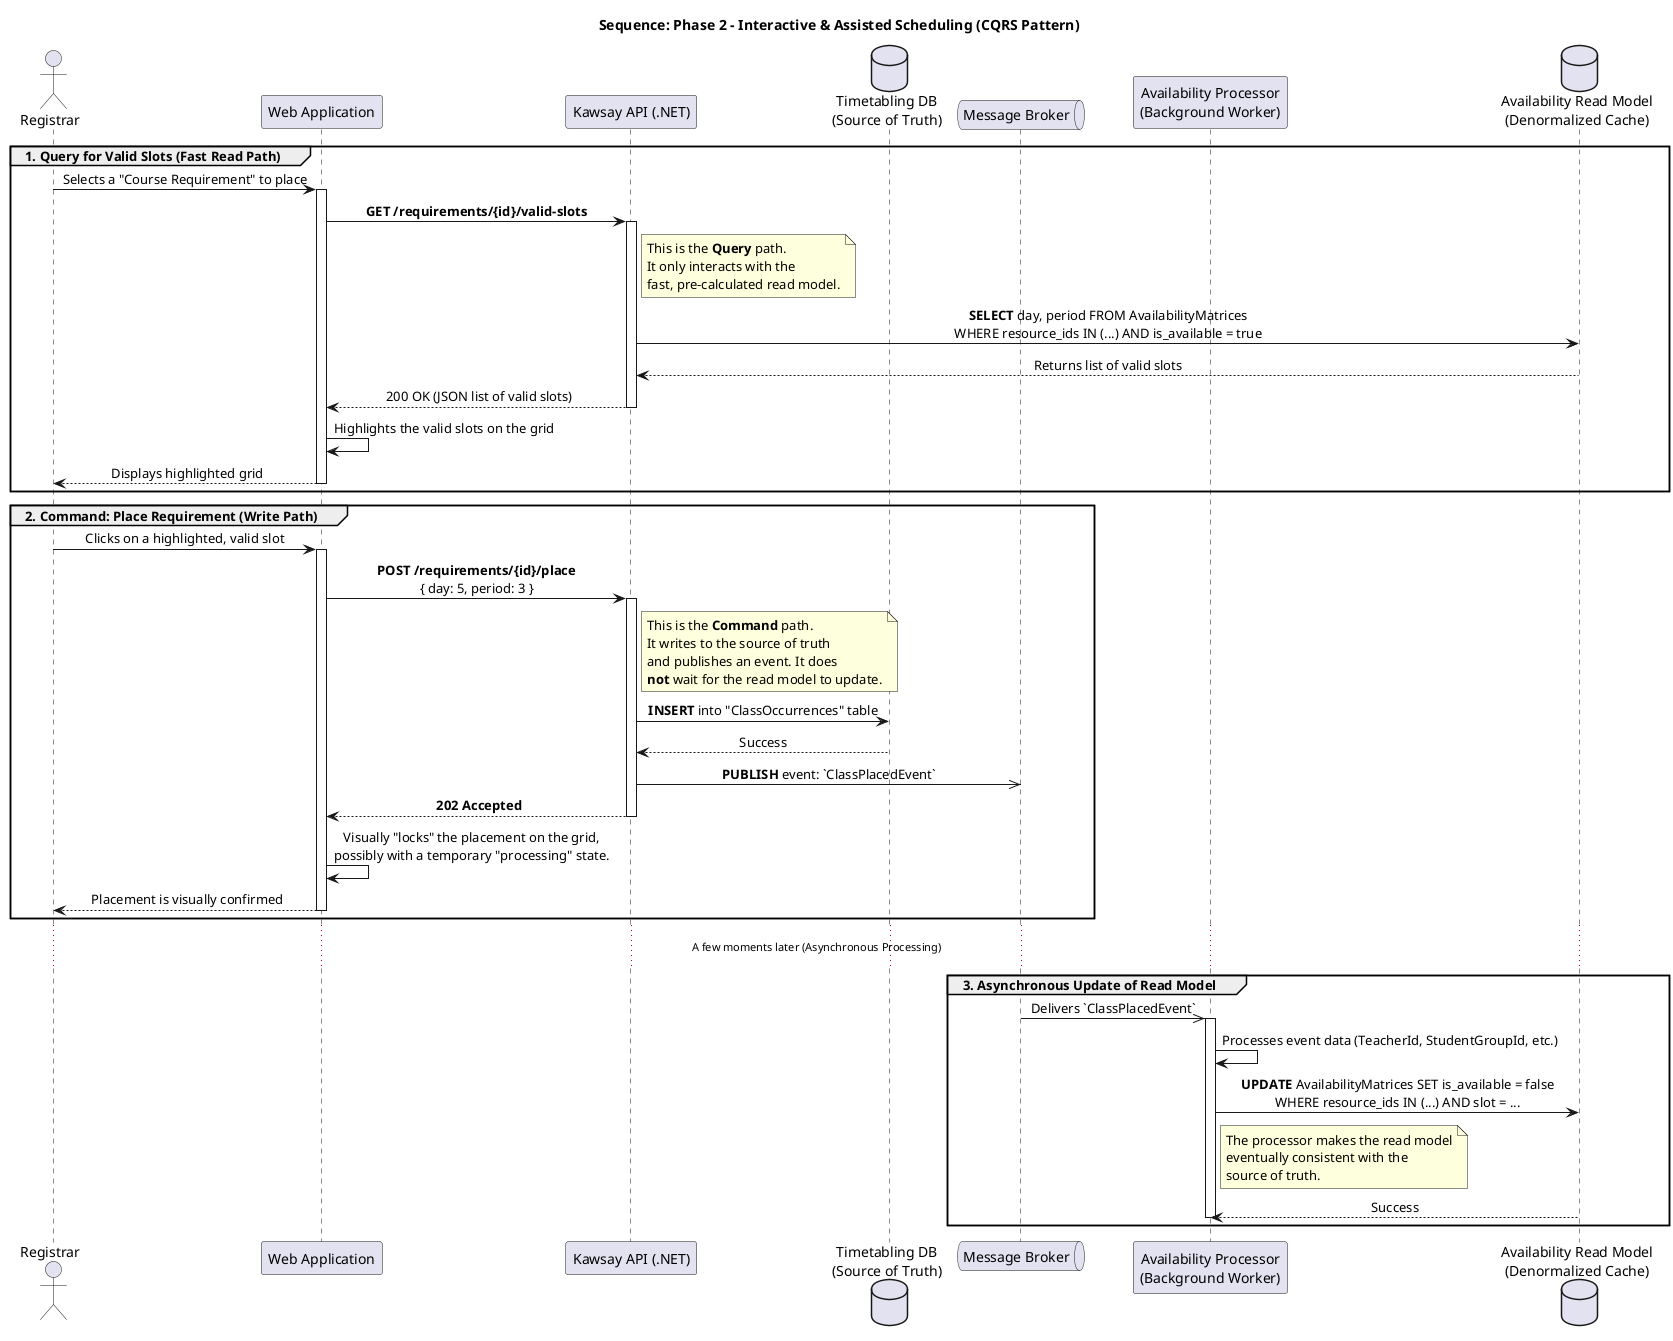 @startuml
title Sequence: Phase 2 - Interactive & Assisted Scheduling (CQRS Pattern)

actor Registrar
participant "Web Application" as WebApp
participant "Kawsay API (.NET)" as CoreAPI
database "Timetabling DB\n(Source of Truth)" as WriteDB
queue "Message Broker" as Broker
participant "Availability Processor\n(Background Worker)" as Processor
database "Availability Read Model\n(Denormalized Cache)" as ReadDB

skinparam sequenceMessageAlign center

group 1. Query for Valid Slots (Fast Read Path)
    Registrar -> WebApp: Selects a "Course Requirement" to place
    activate WebApp
    WebApp -> CoreAPI: **GET /requirements/{id}/valid-slots**
    activate CoreAPI
    note right of CoreAPI
        This is the **Query** path.
        It only interacts with the
        fast, pre-calculated read model.
    end note
    CoreAPI -> ReadDB: **SELECT** day, period FROM AvailabilityMatrices\nWHERE resource_ids IN (...) AND is_available = true
    ReadDB --> CoreAPI: Returns list of valid slots
    CoreAPI --> WebApp: 200 OK (JSON list of valid slots)
    deactivate CoreAPI
    WebApp -> WebApp: Highlights the valid slots on the grid
    WebApp --> Registrar: Displays highlighted grid
    deactivate WebApp
end

group 2. Command: Place Requirement (Write Path)
    Registrar -> WebApp: Clicks on a highlighted, valid slot
    activate WebApp
    WebApp -> CoreAPI: **POST /requirements/{id}/place**\n{ day: 5, period: 3 }
    activate CoreAPI
    note right of CoreAPI
        This is the **Command** path.
        It writes to the source of truth
        and publishes an event. It does
        **not** wait for the read model to update.
    end note
    CoreAPI -> WriteDB: **INSERT** into "ClassOccurrences" table
    WriteDB --> CoreAPI: Success
    
    CoreAPI ->> Broker: **PUBLISH** event: `ClassPlacedEvent`
    
    CoreAPI --> WebApp: **202 Accepted**
    deactivate CoreAPI
    WebApp -> WebApp: Visually "locks" the placement on the grid,\npossibly with a temporary "processing" state.
    WebApp --> Registrar: Placement is visually confirmed
    deactivate WebApp
end

... A few moments later (Asynchronous Processing) ...

group 3. Asynchronous Update of Read Model
    Broker ->> Processor: Delivers `ClassPlacedEvent`
    activate Processor
    Processor -> Processor: Processes event data (TeacherId, StudentGroupId, etc.)
    Processor -> ReadDB: **UPDATE** AvailabilityMatrices SET is_available = false\nWHERE resource_ids IN (...) AND slot = ...
    note right of Processor
        The processor makes the read model
        eventually consistent with the
        source of truth.
    end note
    ReadDB --> Processor: Success
    deactivate Processor
end
@enduml
